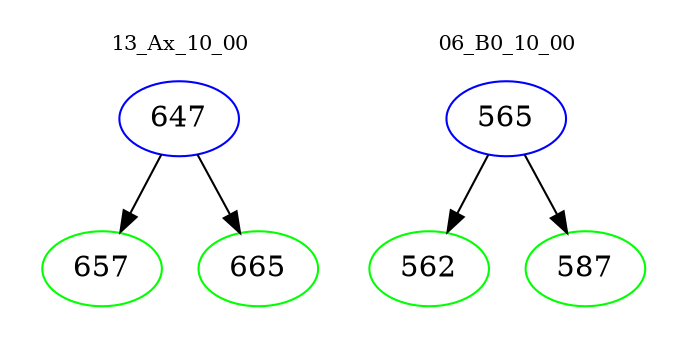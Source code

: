 digraph{
subgraph cluster_0 {
color = white
label = "13_Ax_10_00";
fontsize=10;
T0_647 [label="647", color="blue"]
T0_647 -> T0_657 [color="black"]
T0_657 [label="657", color="green"]
T0_647 -> T0_665 [color="black"]
T0_665 [label="665", color="green"]
}
subgraph cluster_1 {
color = white
label = "06_B0_10_00";
fontsize=10;
T1_565 [label="565", color="blue"]
T1_565 -> T1_562 [color="black"]
T1_562 [label="562", color="green"]
T1_565 -> T1_587 [color="black"]
T1_587 [label="587", color="green"]
}
}
